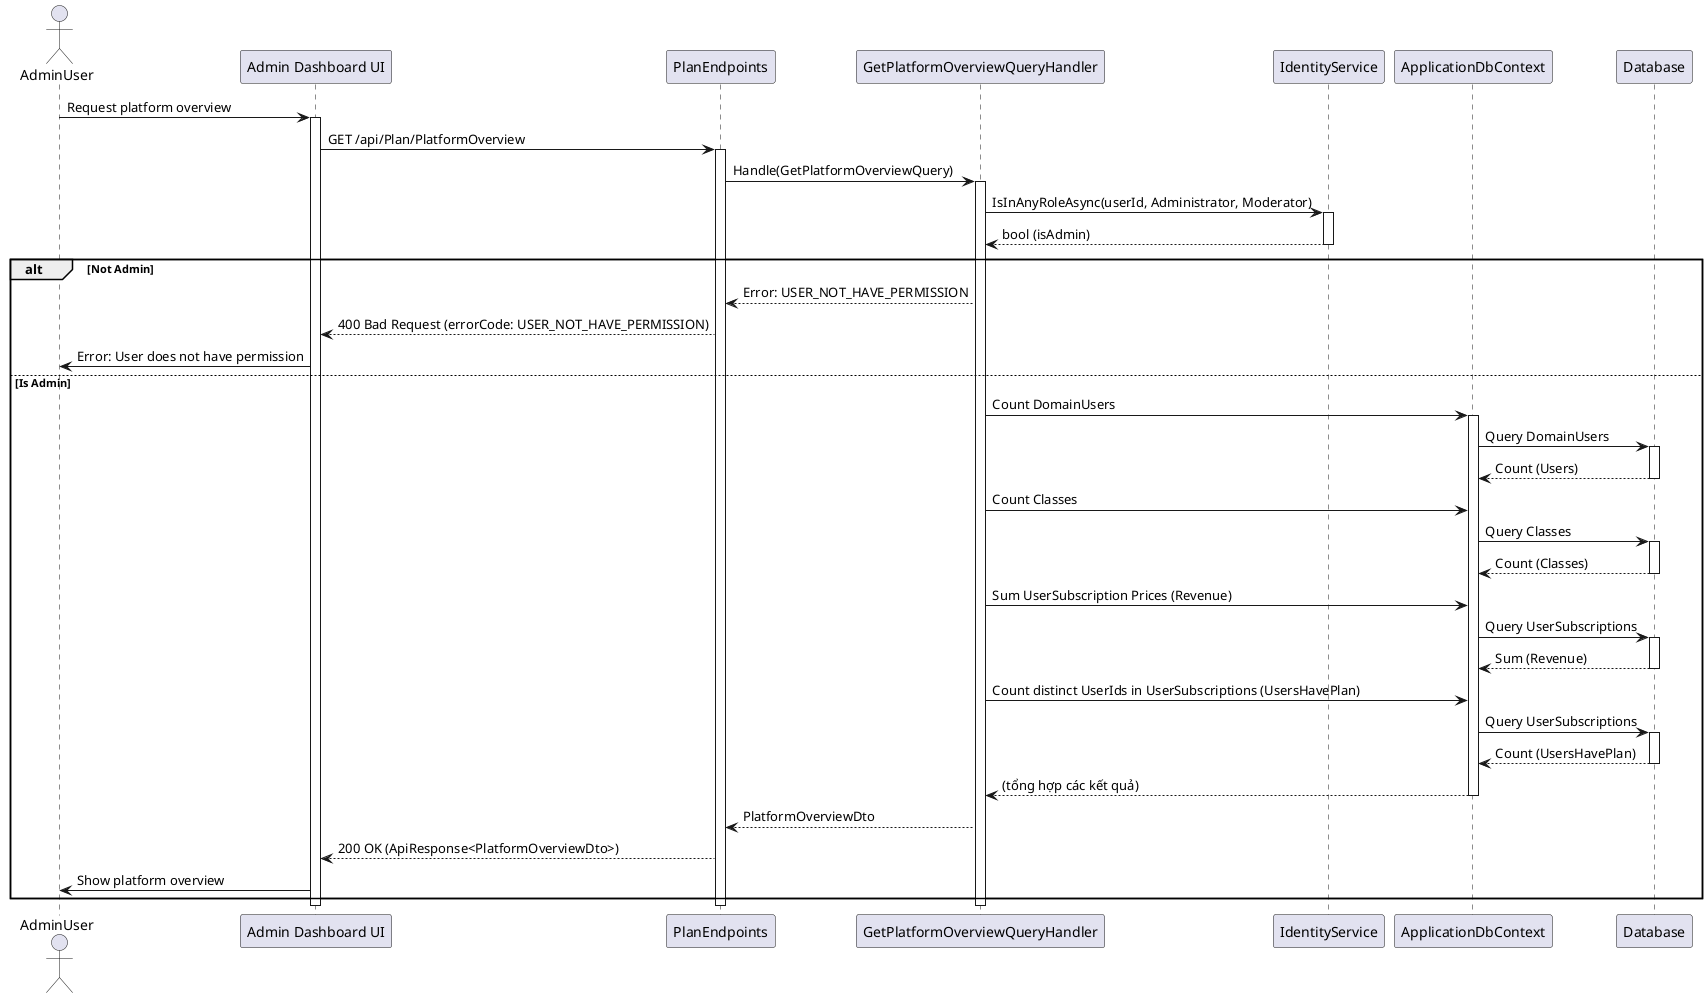@startuml
actor AdminUser
participant "Admin Dashboard UI" as UI
participant PlanEndpoints
participant GetPlatformOverviewQueryHandler as Handler
participant IdentityService
participant ApplicationDbContext
participant Database

AdminUser -> UI : Request platform overview
activate UI
UI -> PlanEndpoints : GET /api/Plan/PlatformOverview
activate PlanEndpoints
PlanEndpoints -> Handler : Handle(GetPlatformOverviewQuery)
activate Handler
Handler -> IdentityService : IsInAnyRoleAsync(userId, Administrator, Moderator)
activate IdentityService
IdentityService --> Handler : bool (isAdmin)
deactivate IdentityService
alt Not Admin
    Handler --> PlanEndpoints : Error: USER_NOT_HAVE_PERMISSION
    PlanEndpoints --> UI : 400 Bad Request (errorCode: USER_NOT_HAVE_PERMISSION)
    UI -> AdminUser : Error: User does not have permission
else Is Admin
    Handler -> ApplicationDbContext : Count DomainUsers
    activate ApplicationDbContext
    ApplicationDbContext -> Database : Query DomainUsers
    activate Database
    Database --> ApplicationDbContext : Count (Users)
deactivate Database
    Handler -> ApplicationDbContext : Count Classes
    ApplicationDbContext -> Database : Query Classes
    activate Database
    Database --> ApplicationDbContext : Count (Classes)
deactivate Database
    Handler -> ApplicationDbContext : Sum UserSubscription Prices (Revenue)
    ApplicationDbContext -> Database : Query UserSubscriptions
    activate Database
    Database --> ApplicationDbContext : Sum (Revenue)
deactivate Database
    Handler -> ApplicationDbContext : Count distinct UserIds in UserSubscriptions (UsersHavePlan)
    ApplicationDbContext -> Database : Query UserSubscriptions
    activate Database
    Database --> ApplicationDbContext : Count (UsersHavePlan)
deactivate Database
    ApplicationDbContext --> Handler : (tổng hợp các kết quả)
deactivate ApplicationDbContext
    Handler --> PlanEndpoints : PlatformOverviewDto
    PlanEndpoints --> UI : 200 OK (ApiResponse<PlatformOverviewDto>)
    UI -> AdminUser : Show platform overview
end
deactivate Handler
deactivate PlanEndpoints
deactivate UI
@enduml